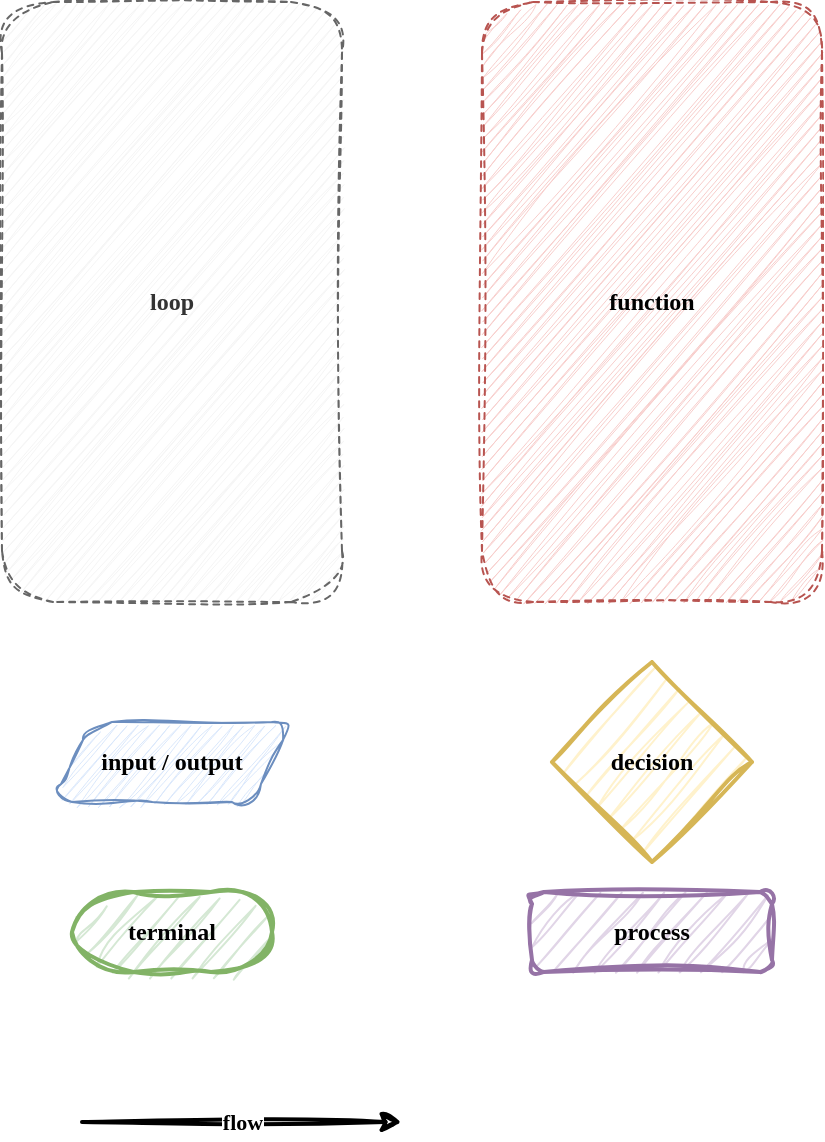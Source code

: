 <mxfile version="21.2.8" type="device">
  <diagram name="Page-1" id="rk2bmet3L0-hgVss5Ew7">
    <mxGraphModel dx="940" dy="703" grid="1" gridSize="10" guides="1" tooltips="1" connect="1" arrows="1" fold="1" page="1" pageScale="1" pageWidth="827" pageHeight="1169" math="0" shadow="0">
      <root>
        <mxCell id="0" />
        <mxCell id="1" parent="0" />
        <mxCell id="7fWvvYQD-zoAsZCZ6saR-6" value="loop" style="rounded=1;whiteSpace=wrap;html=1;fillColor=#f5f5f5;fontColor=#333333;strokeColor=#666666;sketch=1;curveFitting=1;jiggle=2;dashed=1;fontFamily=Comic Sans MS;fontStyle=1" vertex="1" parent="1">
          <mxGeometry x="280" y="120" width="170" height="300" as="geometry" />
        </mxCell>
        <mxCell id="7fWvvYQD-zoAsZCZ6saR-7" value="input / output" style="shape=parallelogram;perimeter=parallelogramPerimeter;whiteSpace=wrap;html=1;fixedSize=1;rounded=1;fillColor=#dae8fc;strokeColor=#6c8ebf;sketch=1;curveFitting=1;jiggle=2;fontFamily=Comic Sans MS;fontStyle=1" vertex="1" parent="1">
          <mxGeometry x="305" y="480" width="120" height="40" as="geometry" />
        </mxCell>
        <mxCell id="7fWvvYQD-zoAsZCZ6saR-8" value="terminal" style="strokeWidth=2;html=1;shape=mxgraph.flowchart.terminator;whiteSpace=wrap;fillColor=#d5e8d4;strokeColor=#82b366;fontFamily=Comic Sans MS;fontStyle=1;sketch=1;curveFitting=1;jiggle=2;" vertex="1" parent="1">
          <mxGeometry x="315" y="565" width="100" height="40" as="geometry" />
        </mxCell>
        <mxCell id="7fWvvYQD-zoAsZCZ6saR-9" value="decision" style="strokeWidth=2;html=1;shape=mxgraph.flowchart.decision;whiteSpace=wrap;fillColor=#fff2cc;strokeColor=#d6b656;fontFamily=Comic Sans MS;fontStyle=1;sketch=1;curveFitting=1;jiggle=2;" vertex="1" parent="1">
          <mxGeometry x="555" y="450" width="100" height="100" as="geometry" />
        </mxCell>
        <mxCell id="7fWvvYQD-zoAsZCZ6saR-10" value="process" style="rounded=1;whiteSpace=wrap;html=1;strokeWidth=2;fontFamily=Comic Sans MS;fontSize=12;fillColor=#e1d5e7;strokeColor=#9673a6;fontStyle=1;glass=0;sketch=1;curveFitting=1;jiggle=2;" vertex="1" parent="1">
          <mxGeometry x="545" y="565" width="120" height="40" as="geometry" />
        </mxCell>
        <mxCell id="7fWvvYQD-zoAsZCZ6saR-11" value="function" style="rounded=1;whiteSpace=wrap;html=1;fillColor=#f8cecc;strokeColor=#b85450;sketch=1;curveFitting=1;jiggle=2;dashed=1;fontFamily=Comic Sans MS;fontStyle=1" vertex="1" parent="1">
          <mxGeometry x="520" y="120" width="170" height="300" as="geometry" />
        </mxCell>
        <mxCell id="7fWvvYQD-zoAsZCZ6saR-12" value="flow" style="endArrow=classic;html=1;rounded=0;sketch=1;curveFitting=1;jiggle=2;strokeWidth=2;fontStyle=1;fontFamily=Comic Sans MS;" edge="1" parent="1">
          <mxGeometry width="50" height="50" relative="1" as="geometry">
            <mxPoint x="320" y="680" as="sourcePoint" />
            <mxPoint x="480" y="680" as="targetPoint" />
          </mxGeometry>
        </mxCell>
      </root>
    </mxGraphModel>
  </diagram>
</mxfile>
